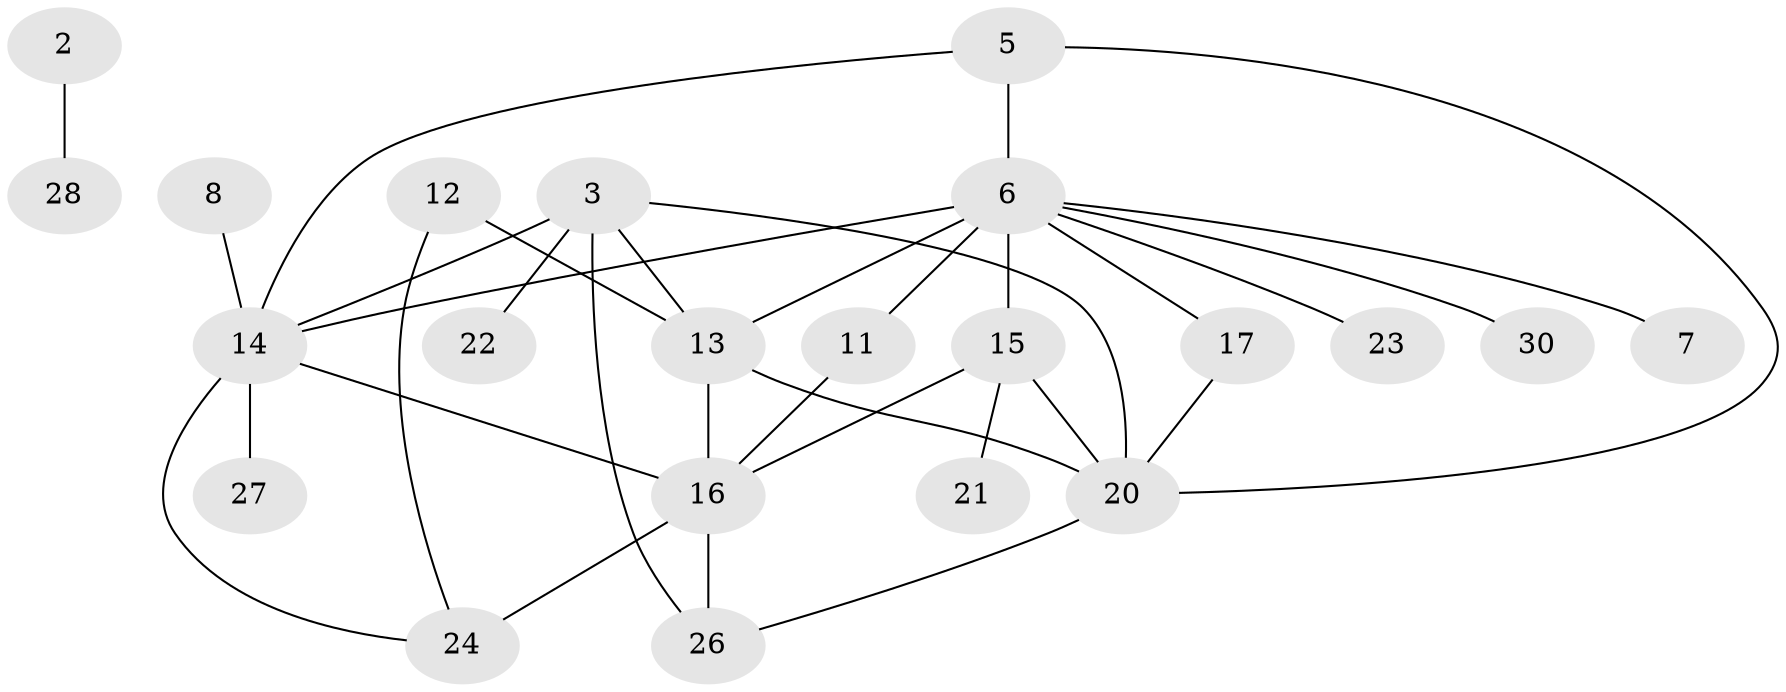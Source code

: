 // original degree distribution, {1: 0.34951456310679613, 2: 0.20388349514563106, 0: 0.05825242718446602, 3: 0.22330097087378642, 4: 0.10679611650485436, 5: 0.04854368932038835, 6: 0.009708737864077669}
// Generated by graph-tools (version 1.1) at 2025/47/03/04/25 22:47:57]
// undirected, 22 vertices, 33 edges
graph export_dot {
  node [color=gray90,style=filled];
  2;
  3;
  5;
  6;
  7;
  8;
  11;
  12;
  13;
  14;
  15;
  16;
  17;
  20;
  21;
  22;
  23;
  24;
  26;
  27;
  28;
  30;
  2 -- 28 [weight=1.0];
  3 -- 13 [weight=1.0];
  3 -- 14 [weight=2.0];
  3 -- 20 [weight=1.0];
  3 -- 22 [weight=1.0];
  3 -- 26 [weight=1.0];
  5 -- 6 [weight=1.0];
  5 -- 14 [weight=1.0];
  5 -- 20 [weight=1.0];
  6 -- 7 [weight=1.0];
  6 -- 11 [weight=1.0];
  6 -- 13 [weight=2.0];
  6 -- 14 [weight=1.0];
  6 -- 15 [weight=1.0];
  6 -- 17 [weight=1.0];
  6 -- 23 [weight=1.0];
  6 -- 30 [weight=1.0];
  8 -- 14 [weight=1.0];
  11 -- 16 [weight=1.0];
  12 -- 13 [weight=1.0];
  12 -- 24 [weight=1.0];
  13 -- 16 [weight=1.0];
  13 -- 20 [weight=1.0];
  14 -- 16 [weight=1.0];
  14 -- 24 [weight=1.0];
  14 -- 27 [weight=1.0];
  15 -- 16 [weight=2.0];
  15 -- 20 [weight=1.0];
  15 -- 21 [weight=1.0];
  16 -- 24 [weight=2.0];
  16 -- 26 [weight=1.0];
  17 -- 20 [weight=1.0];
  20 -- 26 [weight=1.0];
}
